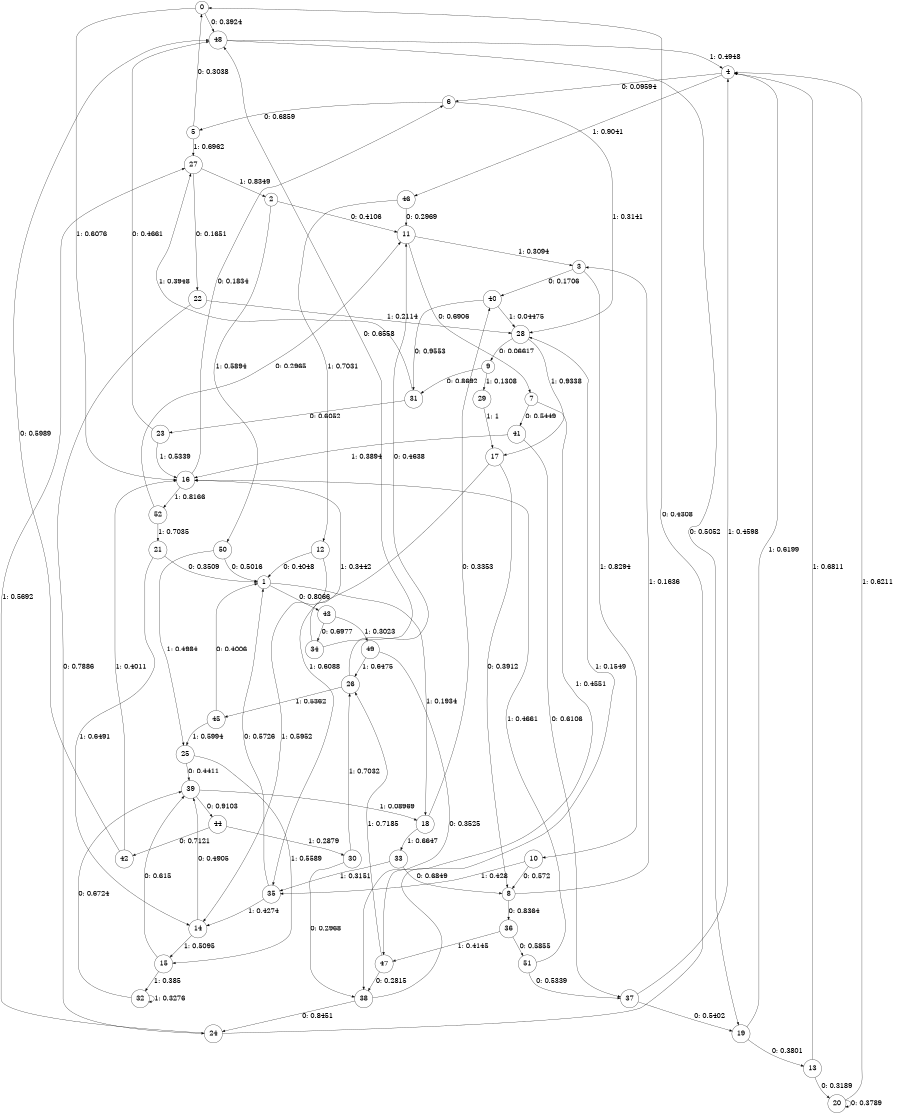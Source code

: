 digraph "ch24randomL7" {
size = "6,8.5";
ratio = "fill";
node [shape = circle];
node [fontsize = 24];
edge [fontsize = 24];
0 -> 48 [label = "0: 0.3924   "];
0 -> 16 [label = "1: 0.6076   "];
1 -> 43 [label = "0: 0.8066   "];
1 -> 18 [label = "1: 0.1934   "];
2 -> 11 [label = "0: 0.4106   "];
2 -> 50 [label = "1: 0.5894   "];
3 -> 40 [label = "0: 0.1706   "];
3 -> 10 [label = "1: 0.8294   "];
4 -> 6 [label = "0: 0.09594  "];
4 -> 46 [label = "1: 0.9041   "];
5 -> 0 [label = "0: 0.3038   "];
5 -> 27 [label = "1: 0.6962   "];
6 -> 5 [label = "0: 0.6859   "];
6 -> 28 [label = "1: 0.3141   "];
7 -> 41 [label = "0: 0.5449   "];
7 -> 47 [label = "1: 0.4551   "];
8 -> 36 [label = "0: 0.8364   "];
8 -> 3 [label = "1: 0.1636   "];
9 -> 31 [label = "0: 0.8692   "];
9 -> 29 [label = "1: 0.1308   "];
10 -> 8 [label = "0: 0.572    "];
10 -> 35 [label = "1: 0.428    "];
11 -> 7 [label = "0: 0.6906   "];
11 -> 3 [label = "1: 0.3094   "];
12 -> 1 [label = "0: 0.4048   "];
12 -> 14 [label = "1: 0.5952   "];
13 -> 20 [label = "0: 0.3189   "];
13 -> 4 [label = "1: 0.6811   "];
14 -> 39 [label = "0: 0.4905   "];
14 -> 15 [label = "1: 0.5095   "];
15 -> 39 [label = "0: 0.615    "];
15 -> 32 [label = "1: 0.385    "];
16 -> 6 [label = "0: 0.1834   "];
16 -> 52 [label = "1: 0.8166   "];
17 -> 8 [label = "0: 0.3912   "];
17 -> 35 [label = "1: 0.6088   "];
18 -> 40 [label = "0: 0.3353   "];
18 -> 33 [label = "1: 0.6647   "];
19 -> 13 [label = "0: 0.3801   "];
19 -> 4 [label = "1: 0.6199   "];
20 -> 20 [label = "0: 0.3789   "];
20 -> 4 [label = "1: 0.6211   "];
21 -> 1 [label = "0: 0.3509   "];
21 -> 14 [label = "1: 0.6491   "];
22 -> 24 [label = "0: 0.7886   "];
22 -> 28 [label = "1: 0.2114   "];
23 -> 48 [label = "0: 0.4661   "];
23 -> 16 [label = "1: 0.5339   "];
24 -> 0 [label = "0: 0.4308   "];
24 -> 27 [label = "1: 0.5692   "];
25 -> 39 [label = "0: 0.4411   "];
25 -> 15 [label = "1: 0.5589   "];
26 -> 11 [label = "0: 0.4638   "];
26 -> 45 [label = "1: 0.5362   "];
27 -> 22 [label = "0: 0.1651   "];
27 -> 2 [label = "1: 0.8349   "];
28 -> 9 [label = "0: 0.06617  "];
28 -> 17 [label = "1: 0.9338   "];
29 -> 17 [label = "1: 1        "];
30 -> 38 [label = "0: 0.2968   "];
30 -> 26 [label = "1: 0.7032   "];
31 -> 23 [label = "0: 0.6052   "];
31 -> 27 [label = "1: 0.3948   "];
32 -> 39 [label = "0: 0.6724   "];
32 -> 32 [label = "1: 0.3276   "];
33 -> 8 [label = "0: 0.6849   "];
33 -> 35 [label = "1: 0.3151   "];
34 -> 48 [label = "0: 0.6558   "];
34 -> 16 [label = "1: 0.3442   "];
35 -> 1 [label = "0: 0.5726   "];
35 -> 14 [label = "1: 0.4274   "];
36 -> 51 [label = "0: 0.5855   "];
36 -> 47 [label = "1: 0.4145   "];
37 -> 19 [label = "0: 0.5402   "];
37 -> 4 [label = "1: 0.4598   "];
38 -> 24 [label = "0: 0.8451   "];
38 -> 28 [label = "1: 0.1549   "];
39 -> 44 [label = "0: 0.9103   "];
39 -> 18 [label = "1: 0.08969  "];
40 -> 31 [label = "0: 0.9553   "];
40 -> 28 [label = "1: 0.04475  "];
41 -> 37 [label = "0: 0.6106   "];
41 -> 16 [label = "1: 0.3894   "];
42 -> 48 [label = "0: 0.5989   "];
42 -> 16 [label = "1: 0.4011   "];
43 -> 34 [label = "0: 0.6977   "];
43 -> 49 [label = "1: 0.3023   "];
44 -> 42 [label = "0: 0.7121   "];
44 -> 30 [label = "1: 0.2879   "];
45 -> 1 [label = "0: 0.4006   "];
45 -> 25 [label = "1: 0.5994   "];
46 -> 11 [label = "0: 0.2969   "];
46 -> 12 [label = "1: 0.7031   "];
47 -> 38 [label = "0: 0.2815   "];
47 -> 26 [label = "1: 0.7185   "];
48 -> 19 [label = "0: 0.5052   "];
48 -> 4 [label = "1: 0.4948   "];
49 -> 38 [label = "0: 0.3525   "];
49 -> 26 [label = "1: 0.6475   "];
50 -> 1 [label = "0: 0.5016   "];
50 -> 25 [label = "1: 0.4984   "];
51 -> 37 [label = "0: 0.5339   "];
51 -> 16 [label = "1: 0.4661   "];
52 -> 11 [label = "0: 0.2965   "];
52 -> 21 [label = "1: 0.7035   "];
}